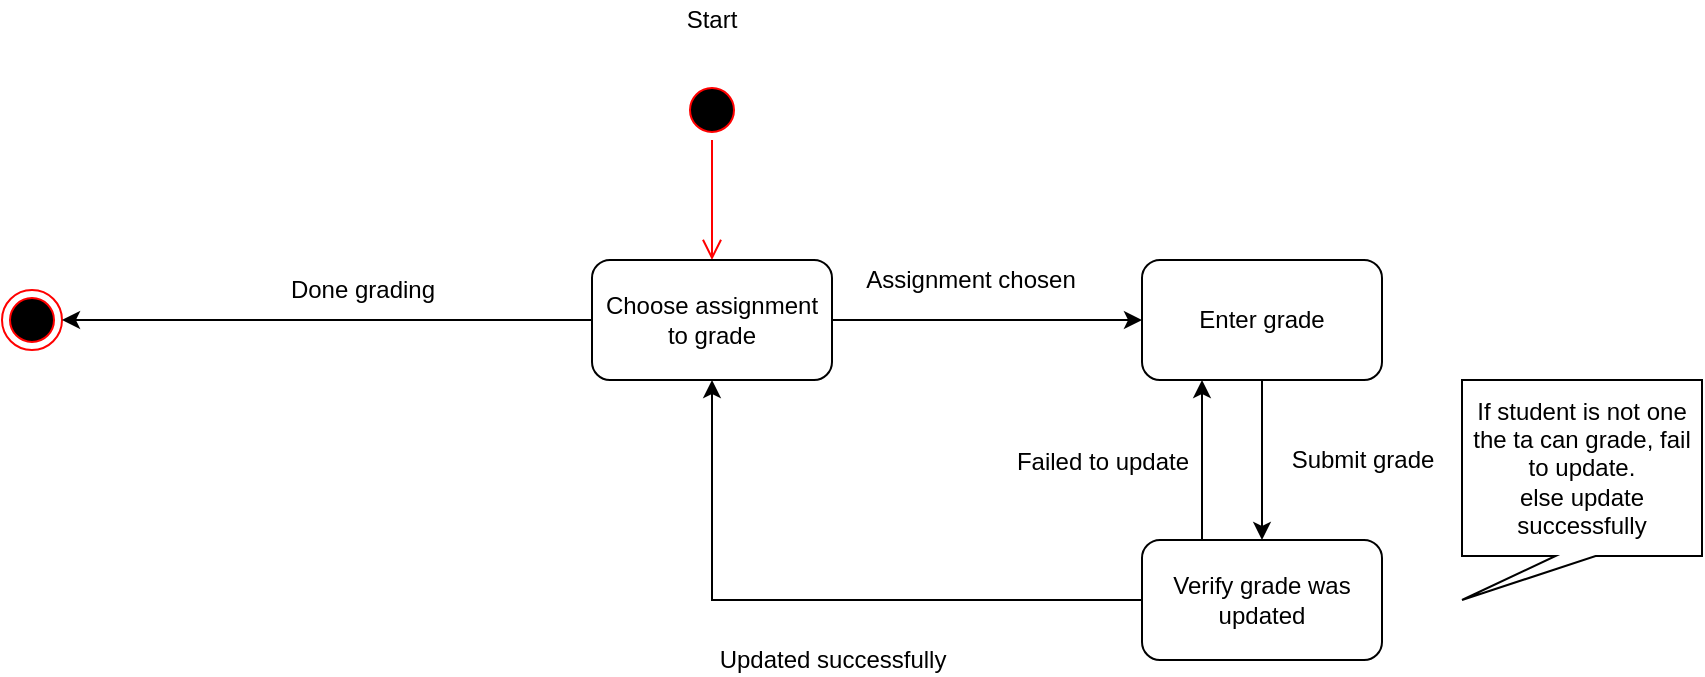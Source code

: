 <mxfile version="12.7.0" type="device"><diagram id="TWFyPcf1e1UJpvSBs_6Y" name="Page-1"><mxGraphModel dx="1038" dy="548" grid="1" gridSize="10" guides="1" tooltips="1" connect="1" arrows="1" fold="1" page="1" pageScale="1" pageWidth="850" pageHeight="1100" math="0" shadow="0"><root><mxCell id="0"/><mxCell id="1" parent="0"/><mxCell id="6j3sq4Ybq6Xct6s7ER6m-3" value="" style="ellipse;html=1;shape=startState;fillColor=#000000;strokeColor=#ff0000;" vertex="1" parent="1"><mxGeometry x="360" y="140" width="30" height="30" as="geometry"/></mxCell><mxCell id="6j3sq4Ybq6Xct6s7ER6m-4" value="" style="edgeStyle=orthogonalEdgeStyle;html=1;verticalAlign=bottom;endArrow=open;endSize=8;strokeColor=#ff0000;" edge="1" source="6j3sq4Ybq6Xct6s7ER6m-3" parent="1"><mxGeometry relative="1" as="geometry"><mxPoint x="375" y="230" as="targetPoint"/></mxGeometry></mxCell><mxCell id="6j3sq4Ybq6Xct6s7ER6m-5" value="Start" style="text;html=1;strokeColor=none;fillColor=none;align=center;verticalAlign=middle;whiteSpace=wrap;rounded=0;" vertex="1" parent="1"><mxGeometry x="355" y="100" width="40" height="20" as="geometry"/></mxCell><mxCell id="6j3sq4Ybq6Xct6s7ER6m-10" style="edgeStyle=orthogonalEdgeStyle;rounded=0;orthogonalLoop=1;jettySize=auto;html=1;exitX=1;exitY=0.5;exitDx=0;exitDy=0;entryX=0;entryY=0.5;entryDx=0;entryDy=0;" edge="1" parent="1" source="6j3sq4Ybq6Xct6s7ER6m-6" target="6j3sq4Ybq6Xct6s7ER6m-7"><mxGeometry relative="1" as="geometry"/></mxCell><mxCell id="6j3sq4Ybq6Xct6s7ER6m-12" value="Assignment chosen" style="text;html=1;align=center;verticalAlign=middle;resizable=0;points=[];labelBackgroundColor=#ffffff;" vertex="1" connectable="0" parent="6j3sq4Ybq6Xct6s7ER6m-10"><mxGeometry x="-0.293" y="3" relative="1" as="geometry"><mxPoint x="14" y="-17" as="offset"/></mxGeometry></mxCell><mxCell id="6j3sq4Ybq6Xct6s7ER6m-6" value="Choose assignment to grade" style="rounded=1;whiteSpace=wrap;html=1;" vertex="1" parent="1"><mxGeometry x="315" y="230" width="120" height="60" as="geometry"/></mxCell><mxCell id="6j3sq4Ybq6Xct6s7ER6m-15" style="edgeStyle=orthogonalEdgeStyle;rounded=0;orthogonalLoop=1;jettySize=auto;html=1;exitX=0.5;exitY=1;exitDx=0;exitDy=0;" edge="1" parent="1" source="6j3sq4Ybq6Xct6s7ER6m-7" target="6j3sq4Ybq6Xct6s7ER6m-14"><mxGeometry relative="1" as="geometry"><mxPoint x="650" y="300" as="sourcePoint"/><Array as="points"><mxPoint x="650" y="330"/><mxPoint x="650" y="330"/></Array></mxGeometry></mxCell><mxCell id="6j3sq4Ybq6Xct6s7ER6m-16" value="Submit grade" style="text;html=1;align=center;verticalAlign=middle;resizable=0;points=[];labelBackgroundColor=#ffffff;" vertex="1" connectable="0" parent="6j3sq4Ybq6Xct6s7ER6m-15"><mxGeometry x="0.18" relative="1" as="geometry"><mxPoint x="50" y="-7" as="offset"/></mxGeometry></mxCell><mxCell id="6j3sq4Ybq6Xct6s7ER6m-7" value="Enter grade" style="rounded=1;whiteSpace=wrap;html=1;" vertex="1" parent="1"><mxGeometry x="590" y="230" width="120" height="60" as="geometry"/></mxCell><mxCell id="6j3sq4Ybq6Xct6s7ER6m-8" value="" style="ellipse;html=1;shape=endState;fillColor=#000000;strokeColor=#ff0000;" vertex="1" parent="1"><mxGeometry x="20" y="245" width="30" height="30" as="geometry"/></mxCell><mxCell id="6j3sq4Ybq6Xct6s7ER6m-9" value="" style="endArrow=classic;html=1;exitX=0;exitY=0.5;exitDx=0;exitDy=0;entryX=1;entryY=0.5;entryDx=0;entryDy=0;" edge="1" parent="1" source="6j3sq4Ybq6Xct6s7ER6m-6" target="6j3sq4Ybq6Xct6s7ER6m-8"><mxGeometry width="50" height="50" relative="1" as="geometry"><mxPoint x="20" y="360" as="sourcePoint"/><mxPoint x="70" y="310" as="targetPoint"/></mxGeometry></mxCell><mxCell id="6j3sq4Ybq6Xct6s7ER6m-11" value="Done grading" style="text;html=1;align=center;verticalAlign=middle;resizable=0;points=[];labelBackgroundColor=#ffffff;" vertex="1" connectable="0" parent="6j3sq4Ybq6Xct6s7ER6m-9"><mxGeometry x="-0.44" y="-1" relative="1" as="geometry"><mxPoint x="-41" y="-14" as="offset"/></mxGeometry></mxCell><mxCell id="6j3sq4Ybq6Xct6s7ER6m-17" style="edgeStyle=orthogonalEdgeStyle;rounded=0;orthogonalLoop=1;jettySize=auto;html=1;exitX=0.25;exitY=0;exitDx=0;exitDy=0;entryX=0.25;entryY=1;entryDx=0;entryDy=0;" edge="1" parent="1" source="6j3sq4Ybq6Xct6s7ER6m-14" target="6j3sq4Ybq6Xct6s7ER6m-7"><mxGeometry relative="1" as="geometry"><Array as="points"><mxPoint x="620" y="350"/><mxPoint x="620" y="350"/></Array></mxGeometry></mxCell><mxCell id="6j3sq4Ybq6Xct6s7ER6m-18" value="Failed to update" style="text;html=1;align=center;verticalAlign=middle;resizable=0;points=[];labelBackgroundColor=#ffffff;" vertex="1" connectable="0" parent="6j3sq4Ybq6Xct6s7ER6m-17"><mxGeometry x="-0.134" y="3" relative="1" as="geometry"><mxPoint x="-47" y="-5" as="offset"/></mxGeometry></mxCell><mxCell id="6j3sq4Ybq6Xct6s7ER6m-20" style="edgeStyle=orthogonalEdgeStyle;rounded=0;orthogonalLoop=1;jettySize=auto;html=1;exitX=0;exitY=0.5;exitDx=0;exitDy=0;entryX=0.5;entryY=1;entryDx=0;entryDy=0;" edge="1" parent="1" source="6j3sq4Ybq6Xct6s7ER6m-14" target="6j3sq4Ybq6Xct6s7ER6m-6"><mxGeometry relative="1" as="geometry"/></mxCell><mxCell id="6j3sq4Ybq6Xct6s7ER6m-21" value="Updated successfully" style="text;html=1;align=center;verticalAlign=middle;resizable=0;points=[];labelBackgroundColor=#ffffff;" vertex="1" connectable="0" parent="6j3sq4Ybq6Xct6s7ER6m-20"><mxGeometry x="0.029" y="5" relative="1" as="geometry"><mxPoint x="12" y="25" as="offset"/></mxGeometry></mxCell><mxCell id="6j3sq4Ybq6Xct6s7ER6m-14" value="Verify grade was updated" style="rounded=1;whiteSpace=wrap;html=1;" vertex="1" parent="1"><mxGeometry x="590" y="370" width="120" height="60" as="geometry"/></mxCell><mxCell id="6j3sq4Ybq6Xct6s7ER6m-23" value="If student is not one the ta can grade, fail to update.&lt;br&gt;else update successfully" style="shape=callout;whiteSpace=wrap;html=1;perimeter=calloutPerimeter;rotation=0;size=22;position=0.39;position2=0;" vertex="1" parent="1"><mxGeometry x="750" y="290" width="120" height="110" as="geometry"/></mxCell></root></mxGraphModel></diagram></mxfile>